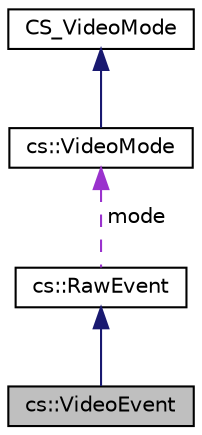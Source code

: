 digraph "cs::VideoEvent"
{
  edge [fontname="Helvetica",fontsize="10",labelfontname="Helvetica",labelfontsize="10"];
  node [fontname="Helvetica",fontsize="10",shape=record];
  Node1 [label="cs::VideoEvent",height=0.2,width=0.4,color="black", fillcolor="grey75", style="filled", fontcolor="black"];
  Node2 -> Node1 [dir="back",color="midnightblue",fontsize="10",style="solid",fontname="Helvetica"];
  Node2 [label="cs::RawEvent",height=0.2,width=0.4,color="black", fillcolor="white", style="filled",URL="$structcs_1_1RawEvent.html",tooltip="Listener event. "];
  Node3 -> Node2 [dir="back",color="darkorchid3",fontsize="10",style="dashed",label=" mode" ,fontname="Helvetica"];
  Node3 [label="cs::VideoMode",height=0.2,width=0.4,color="black", fillcolor="white", style="filled",URL="$structcs_1_1VideoMode.html",tooltip="Video mode. "];
  Node4 -> Node3 [dir="back",color="midnightblue",fontsize="10",style="solid",fontname="Helvetica"];
  Node4 [label="CS_VideoMode",height=0.2,width=0.4,color="black", fillcolor="white", style="filled",URL="$structCS__VideoMode.html"];
}
